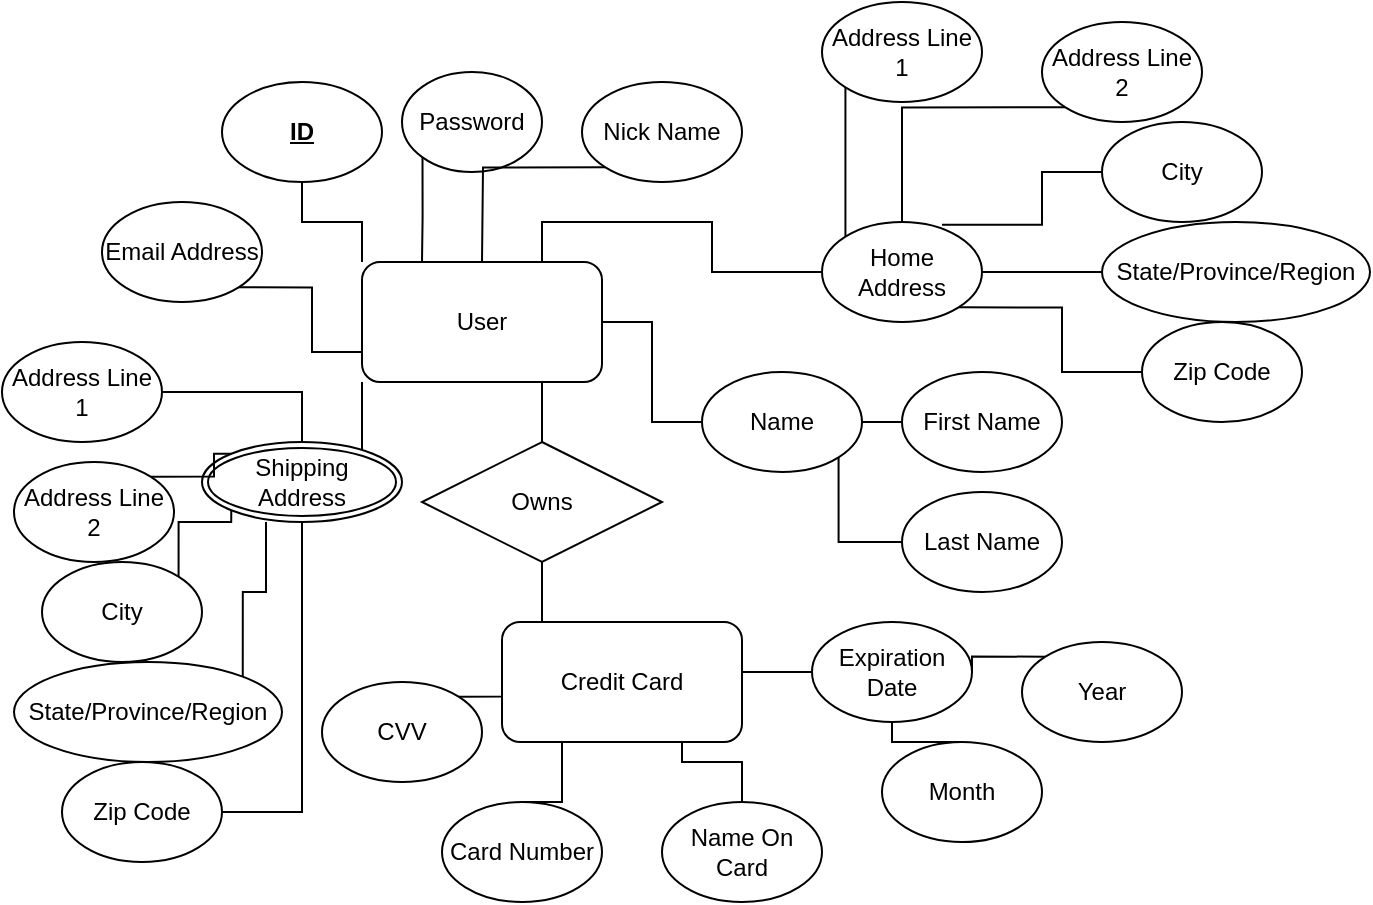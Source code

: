 <mxfile version="13.7.3" type="device"><diagram id="hPJeiFD6qhoixdPUMRf-" name="Page-1"><mxGraphModel dx="782" dy="437" grid="1" gridSize="10" guides="1" tooltips="1" connect="1" arrows="1" fold="1" page="1" pageScale="1" pageWidth="850" pageHeight="1100" math="0" shadow="0"><root><mxCell id="0"/><mxCell id="1" parent="0"/><mxCell id="uzL8CZZOmL08HXBvIo53-1" value="User" style="rounded=1;whiteSpace=wrap;html=1;" vertex="1" parent="1"><mxGeometry x="190" y="160" width="120" height="60" as="geometry"/></mxCell><mxCell id="uzL8CZZOmL08HXBvIo53-5" style="edgeStyle=orthogonalEdgeStyle;rounded=0;orthogonalLoop=1;jettySize=auto;html=1;exitX=0;exitY=0.5;exitDx=0;exitDy=0;strokeColor=none;" edge="1" parent="1" source="uzL8CZZOmL08HXBvIo53-4" target="uzL8CZZOmL08HXBvIo53-1"><mxGeometry relative="1" as="geometry"/></mxCell><mxCell id="uzL8CZZOmL08HXBvIo53-6" style="edgeStyle=orthogonalEdgeStyle;rounded=0;orthogonalLoop=1;jettySize=auto;html=1;strokeColor=none;endArrow=none;endFill=0;" edge="1" parent="1"><mxGeometry relative="1" as="geometry"><mxPoint x="310" y="195" as="targetPoint"/><mxPoint x="310" y="195" as="sourcePoint"/></mxGeometry></mxCell><mxCell id="uzL8CZZOmL08HXBvIo53-58" style="edgeStyle=orthogonalEdgeStyle;rounded=0;orthogonalLoop=1;jettySize=auto;html=1;exitX=0.5;exitY=1;exitDx=0;exitDy=0;entryX=0;entryY=0;entryDx=0;entryDy=0;endArrow=none;endFill=0;" edge="1" parent="1" source="uzL8CZZOmL08HXBvIo53-3" target="uzL8CZZOmL08HXBvIo53-1"><mxGeometry relative="1" as="geometry"/></mxCell><mxCell id="uzL8CZZOmL08HXBvIo53-3" value="&lt;b&gt;&lt;u&gt;ID&lt;/u&gt;&lt;/b&gt;" style="ellipse;whiteSpace=wrap;html=1;" vertex="1" parent="1"><mxGeometry x="120" y="70" width="80" height="50" as="geometry"/></mxCell><mxCell id="uzL8CZZOmL08HXBvIo53-59" style="edgeStyle=orthogonalEdgeStyle;rounded=0;orthogonalLoop=1;jettySize=auto;html=1;exitX=0;exitY=1;exitDx=0;exitDy=0;entryX=0.25;entryY=0;entryDx=0;entryDy=0;endArrow=none;endFill=0;" edge="1" parent="1" source="uzL8CZZOmL08HXBvIo53-4" target="uzL8CZZOmL08HXBvIo53-1"><mxGeometry relative="1" as="geometry"/></mxCell><mxCell id="uzL8CZZOmL08HXBvIo53-4" value="Password" style="ellipse;whiteSpace=wrap;html=1;" vertex="1" parent="1"><mxGeometry x="210" y="65" width="70" height="50" as="geometry"/></mxCell><mxCell id="uzL8CZZOmL08HXBvIo53-8" style="edgeStyle=orthogonalEdgeStyle;rounded=0;orthogonalLoop=1;jettySize=auto;html=1;exitX=0;exitY=0.5;exitDx=0;exitDy=0;strokeColor=none;" edge="1" parent="1" source="uzL8CZZOmL08HXBvIo53-26" target="uzL8CZZOmL08HXBvIo53-4"><mxGeometry relative="1" as="geometry"><mxPoint x="350" y="145" as="sourcePoint"/><mxPoint x="310" y="190" as="targetPoint"/><Array as="points"><mxPoint x="330" y="145"/><mxPoint x="330" y="220"/><mxPoint x="365" y="220"/></Array></mxGeometry></mxCell><mxCell id="uzL8CZZOmL08HXBvIo53-62" style="edgeStyle=orthogonalEdgeStyle;rounded=0;orthogonalLoop=1;jettySize=auto;html=1;exitX=0;exitY=0.5;exitDx=0;exitDy=0;entryX=1;entryY=0.5;entryDx=0;entryDy=0;endArrow=none;endFill=0;" edge="1" parent="1" source="uzL8CZZOmL08HXBvIo53-12" target="uzL8CZZOmL08HXBvIo53-1"><mxGeometry relative="1" as="geometry"/></mxCell><mxCell id="uzL8CZZOmL08HXBvIo53-12" value="Name" style="ellipse;whiteSpace=wrap;html=1;" vertex="1" parent="1"><mxGeometry x="360" y="215" width="80" height="50" as="geometry"/></mxCell><mxCell id="uzL8CZZOmL08HXBvIo53-15" style="edgeStyle=orthogonalEdgeStyle;rounded=0;orthogonalLoop=1;jettySize=auto;html=1;endArrow=none;endFill=0;" edge="1" parent="1" source="uzL8CZZOmL08HXBvIo53-13" target="uzL8CZZOmL08HXBvIo53-12"><mxGeometry relative="1" as="geometry"/></mxCell><mxCell id="uzL8CZZOmL08HXBvIo53-13" value="First Name" style="ellipse;whiteSpace=wrap;html=1;" vertex="1" parent="1"><mxGeometry x="460" y="215" width="80" height="50" as="geometry"/></mxCell><mxCell id="uzL8CZZOmL08HXBvIo53-16" style="edgeStyle=orthogonalEdgeStyle;rounded=0;orthogonalLoop=1;jettySize=auto;html=1;exitX=0;exitY=0.5;exitDx=0;exitDy=0;entryX=1;entryY=1;entryDx=0;entryDy=0;endArrow=none;endFill=0;" edge="1" parent="1" source="uzL8CZZOmL08HXBvIo53-14" target="uzL8CZZOmL08HXBvIo53-12"><mxGeometry relative="1" as="geometry"/></mxCell><mxCell id="uzL8CZZOmL08HXBvIo53-14" value="Last Name" style="ellipse;whiteSpace=wrap;html=1;" vertex="1" parent="1"><mxGeometry x="460" y="275" width="80" height="50" as="geometry"/></mxCell><mxCell id="uzL8CZZOmL08HXBvIo53-55" style="edgeStyle=orthogonalEdgeStyle;rounded=0;orthogonalLoop=1;jettySize=auto;html=1;exitX=1;exitY=1;exitDx=0;exitDy=0;entryX=0;entryY=0.75;entryDx=0;entryDy=0;endArrow=none;endFill=0;" edge="1" parent="1" source="uzL8CZZOmL08HXBvIo53-19" target="uzL8CZZOmL08HXBvIo53-1"><mxGeometry relative="1" as="geometry"/></mxCell><mxCell id="uzL8CZZOmL08HXBvIo53-19" value="Email Address" style="ellipse;whiteSpace=wrap;html=1;" vertex="1" parent="1"><mxGeometry x="60" y="130" width="80" height="50" as="geometry"/></mxCell><mxCell id="uzL8CZZOmL08HXBvIo53-61" style="edgeStyle=orthogonalEdgeStyle;rounded=0;orthogonalLoop=1;jettySize=auto;html=1;exitX=0;exitY=0.5;exitDx=0;exitDy=0;entryX=0.75;entryY=0;entryDx=0;entryDy=0;endArrow=none;endFill=0;" edge="1" parent="1" source="uzL8CZZOmL08HXBvIo53-20" target="uzL8CZZOmL08HXBvIo53-1"><mxGeometry relative="1" as="geometry"/></mxCell><mxCell id="uzL8CZZOmL08HXBvIo53-20" value="Home Address" style="ellipse;whiteSpace=wrap;html=1;" vertex="1" parent="1"><mxGeometry x="420" y="140" width="80" height="50" as="geometry"/></mxCell><mxCell id="uzL8CZZOmL08HXBvIo53-39" style="edgeStyle=orthogonalEdgeStyle;rounded=0;orthogonalLoop=1;jettySize=auto;html=1;exitX=0;exitY=0.5;exitDx=0;exitDy=0;entryX=0.75;entryY=0.027;entryDx=0;entryDy=0;entryPerimeter=0;endArrow=none;endFill=0;" edge="1" parent="1" source="uzL8CZZOmL08HXBvIo53-21" target="uzL8CZZOmL08HXBvIo53-20"><mxGeometry relative="1" as="geometry"/></mxCell><mxCell id="uzL8CZZOmL08HXBvIo53-21" value="City&lt;span style=&quot;color: rgba(0 , 0 , 0 , 0) ; font-family: monospace ; font-size: 0px&quot;&gt;%3CmxGraphModel%3E%3Croot%3E%3CmxCell%20id%3D%220%22%2F%3E%3CmxCell%20id%3D%221%22%20parent%3D%220%22%2F%3E%3CmxCell%20id%3D%222%22%20value%3D%22ID%22%20style%3D%22ellipse%3BwhiteSpace%3Dwrap%3Bhtml%3D1%3B%22%20vertex%3D%221%22%20parent%3D%221%22%3E%3CmxGeometry%20x%3D%22380%22%20y%3D%2280%22%20width%3D%2280%22%20height%3D%2250%22%20as%3D%22geometry%22%2F%3E%3C%2FmxCell%3E%3C%2Froot%3E%3C%2FmxGraphModel%3E&lt;/span&gt;&lt;span style=&quot;color: rgba(0 , 0 , 0 , 0) ; font-family: monospace ; font-size: 0px&quot;&gt;%3CmxGraphModel%3E%3Croot%3E%3CmxCell%20id%3D%220%22%2F%3E%3CmxCell%20id%3D%221%22%20parent%3D%220%22%2F%3E%3CmxCell%20id%3D%222%22%20value%3D%22ID%22%20style%3D%22ellipse%3BwhiteSpace%3Dwrap%3Bhtml%3D1%3B%22%20vertex%3D%221%22%20parent%3D%221%22%3E%3CmxGeometry%20x%3D%22380%22%20y%3D%2280%22%20width%3D%2280%22%20height%3D%2250%22%20as%3D%22geometry%22%2F%3E%3C%2FmxCell%3E%3C%2Froot%3E%3C%2FmxGraphModel%3E&lt;/span&gt;" style="ellipse;whiteSpace=wrap;html=1;" vertex="1" parent="1"><mxGeometry x="560" y="90" width="80" height="50" as="geometry"/></mxCell><mxCell id="uzL8CZZOmL08HXBvIo53-40" value="" style="edgeStyle=orthogonalEdgeStyle;rounded=0;orthogonalLoop=1;jettySize=auto;html=1;endArrow=none;endFill=0;" edge="1" parent="1" source="uzL8CZZOmL08HXBvIo53-22" target="uzL8CZZOmL08HXBvIo53-20"><mxGeometry relative="1" as="geometry"/></mxCell><mxCell id="uzL8CZZOmL08HXBvIo53-22" value="State/Province/Region" style="ellipse;whiteSpace=wrap;html=1;" vertex="1" parent="1"><mxGeometry x="560" y="140" width="134" height="50" as="geometry"/></mxCell><mxCell id="uzL8CZZOmL08HXBvIo53-41" style="edgeStyle=orthogonalEdgeStyle;rounded=0;orthogonalLoop=1;jettySize=auto;html=1;exitX=0;exitY=0.5;exitDx=0;exitDy=0;entryX=1;entryY=1;entryDx=0;entryDy=0;endArrow=none;endFill=0;" edge="1" parent="1" source="uzL8CZZOmL08HXBvIo53-23" target="uzL8CZZOmL08HXBvIo53-20"><mxGeometry relative="1" as="geometry"/></mxCell><mxCell id="uzL8CZZOmL08HXBvIo53-23" value="Zip Code" style="ellipse;whiteSpace=wrap;html=1;" vertex="1" parent="1"><mxGeometry x="580" y="190" width="80" height="50" as="geometry"/></mxCell><mxCell id="uzL8CZZOmL08HXBvIo53-37" style="edgeStyle=orthogonalEdgeStyle;rounded=0;orthogonalLoop=1;jettySize=auto;html=1;exitX=0;exitY=1;exitDx=0;exitDy=0;entryX=0;entryY=0;entryDx=0;entryDy=0;endArrow=none;endFill=0;" edge="1" parent="1" source="uzL8CZZOmL08HXBvIo53-24" target="uzL8CZZOmL08HXBvIo53-20"><mxGeometry relative="1" as="geometry"/></mxCell><mxCell id="uzL8CZZOmL08HXBvIo53-24" value="Address Line 1" style="ellipse;whiteSpace=wrap;html=1;" vertex="1" parent="1"><mxGeometry x="420" y="30" width="80" height="50" as="geometry"/></mxCell><mxCell id="uzL8CZZOmL08HXBvIo53-38" style="edgeStyle=orthogonalEdgeStyle;rounded=0;orthogonalLoop=1;jettySize=auto;html=1;exitX=0;exitY=1;exitDx=0;exitDy=0;entryX=0.5;entryY=0;entryDx=0;entryDy=0;endArrow=none;endFill=0;" edge="1" parent="1" source="uzL8CZZOmL08HXBvIo53-25" target="uzL8CZZOmL08HXBvIo53-20"><mxGeometry relative="1" as="geometry"/></mxCell><mxCell id="uzL8CZZOmL08HXBvIo53-25" value="Address Line 2" style="ellipse;whiteSpace=wrap;html=1;" vertex="1" parent="1"><mxGeometry x="530" y="40" width="80" height="50" as="geometry"/></mxCell><mxCell id="uzL8CZZOmL08HXBvIo53-71" style="edgeStyle=orthogonalEdgeStyle;rounded=0;orthogonalLoop=1;jettySize=auto;html=1;exitX=0.25;exitY=0;exitDx=0;exitDy=0;entryX=0.5;entryY=1;entryDx=0;entryDy=0;endArrow=none;endFill=0;" edge="1" parent="1" source="uzL8CZZOmL08HXBvIo53-27" target="uzL8CZZOmL08HXBvIo53-47"><mxGeometry relative="1" as="geometry"/></mxCell><mxCell id="uzL8CZZOmL08HXBvIo53-27" value="Credit Card" style="rounded=1;whiteSpace=wrap;html=1;" vertex="1" parent="1"><mxGeometry x="260" y="340" width="120" height="60" as="geometry"/></mxCell><mxCell id="uzL8CZZOmL08HXBvIo53-68" style="edgeStyle=orthogonalEdgeStyle;rounded=0;orthogonalLoop=1;jettySize=auto;html=1;exitX=0.5;exitY=0;exitDx=0;exitDy=0;entryX=0.25;entryY=1;entryDx=0;entryDy=0;endArrow=none;endFill=0;" edge="1" parent="1" source="uzL8CZZOmL08HXBvIo53-28" target="uzL8CZZOmL08HXBvIo53-27"><mxGeometry relative="1" as="geometry"/></mxCell><mxCell id="uzL8CZZOmL08HXBvIo53-28" value="Card Number" style="ellipse;whiteSpace=wrap;html=1;" vertex="1" parent="1"><mxGeometry x="230" y="430" width="80" height="50" as="geometry"/></mxCell><mxCell id="uzL8CZZOmL08HXBvIo53-70" style="edgeStyle=orthogonalEdgeStyle;rounded=0;orthogonalLoop=1;jettySize=auto;html=1;exitX=0.5;exitY=0;exitDx=0;exitDy=0;entryX=0.75;entryY=1;entryDx=0;entryDy=0;endArrow=none;endFill=0;" edge="1" parent="1" source="uzL8CZZOmL08HXBvIo53-31" target="uzL8CZZOmL08HXBvIo53-27"><mxGeometry relative="1" as="geometry"/></mxCell><mxCell id="uzL8CZZOmL08HXBvIo53-31" value="Name On Card" style="ellipse;whiteSpace=wrap;html=1;" vertex="1" parent="1"><mxGeometry x="340" y="430" width="80" height="50" as="geometry"/></mxCell><mxCell id="uzL8CZZOmL08HXBvIo53-69" style="edgeStyle=orthogonalEdgeStyle;rounded=0;orthogonalLoop=1;jettySize=auto;html=1;exitX=0;exitY=0.5;exitDx=0;exitDy=0;entryX=1;entryY=0.5;entryDx=0;entryDy=0;endArrow=none;endFill=0;" edge="1" parent="1" source="uzL8CZZOmL08HXBvIo53-32" target="uzL8CZZOmL08HXBvIo53-27"><mxGeometry relative="1" as="geometry"/></mxCell><mxCell id="uzL8CZZOmL08HXBvIo53-32" value="Expiration Date" style="ellipse;whiteSpace=wrap;html=1;" vertex="1" parent="1"><mxGeometry x="415" y="340" width="80" height="50" as="geometry"/></mxCell><mxCell id="uzL8CZZOmL08HXBvIo53-63" style="edgeStyle=orthogonalEdgeStyle;rounded=0;orthogonalLoop=1;jettySize=auto;html=1;exitX=0.5;exitY=0;exitDx=0;exitDy=0;entryX=0.5;entryY=1;entryDx=0;entryDy=0;endArrow=none;endFill=0;" edge="1" parent="1" source="uzL8CZZOmL08HXBvIo53-33" target="uzL8CZZOmL08HXBvIo53-32"><mxGeometry relative="1" as="geometry"/></mxCell><mxCell id="uzL8CZZOmL08HXBvIo53-33" value="Month" style="ellipse;whiteSpace=wrap;html=1;" vertex="1" parent="1"><mxGeometry x="450" y="400" width="80" height="50" as="geometry"/></mxCell><mxCell id="uzL8CZZOmL08HXBvIo53-64" style="edgeStyle=orthogonalEdgeStyle;rounded=0;orthogonalLoop=1;jettySize=auto;html=1;exitX=0;exitY=0;exitDx=0;exitDy=0;entryX=1;entryY=0.5;entryDx=0;entryDy=0;endArrow=none;endFill=0;" edge="1" parent="1" source="uzL8CZZOmL08HXBvIo53-34" target="uzL8CZZOmL08HXBvIo53-32"><mxGeometry relative="1" as="geometry"/></mxCell><mxCell id="uzL8CZZOmL08HXBvIo53-34" value="Year" style="ellipse;whiteSpace=wrap;html=1;" vertex="1" parent="1"><mxGeometry x="520" y="350" width="80" height="50" as="geometry"/></mxCell><mxCell id="uzL8CZZOmL08HXBvIo53-60" style="edgeStyle=orthogonalEdgeStyle;rounded=0;orthogonalLoop=1;jettySize=auto;html=1;exitX=0;exitY=1;exitDx=0;exitDy=0;endArrow=none;endFill=0;" edge="1" parent="1" source="uzL8CZZOmL08HXBvIo53-26"><mxGeometry relative="1" as="geometry"><mxPoint x="250" y="160" as="targetPoint"/></mxGeometry></mxCell><mxCell id="uzL8CZZOmL08HXBvIo53-26" value="Nick Name" style="ellipse;whiteSpace=wrap;html=1;" vertex="1" parent="1"><mxGeometry x="300" y="70" width="80" height="50" as="geometry"/></mxCell><mxCell id="uzL8CZZOmL08HXBvIo53-35" style="edgeStyle=orthogonalEdgeStyle;rounded=0;orthogonalLoop=1;jettySize=auto;html=1;exitX=0;exitY=0.5;exitDx=0;exitDy=0;strokeColor=none;" edge="1" parent="1" source="uzL8CZZOmL08HXBvIo53-3" target="uzL8CZZOmL08HXBvIo53-26"><mxGeometry relative="1" as="geometry"><mxPoint x="120" y="95" as="sourcePoint"/><mxPoint x="280" y="90" as="targetPoint"/><Array as="points"/></mxGeometry></mxCell><mxCell id="uzL8CZZOmL08HXBvIo53-57" style="edgeStyle=orthogonalEdgeStyle;rounded=0;orthogonalLoop=1;jettySize=auto;html=1;exitX=1;exitY=0;exitDx=0;exitDy=0;entryX=0;entryY=1;entryDx=0;entryDy=0;endArrow=none;endFill=0;" edge="1" parent="1" source="uzL8CZZOmL08HXBvIo53-36" target="uzL8CZZOmL08HXBvIo53-1"><mxGeometry relative="1" as="geometry"/></mxCell><mxCell id="uzL8CZZOmL08HXBvIo53-36" value="Shipping Address" style="ellipse;shape=doubleEllipse;margin=3;whiteSpace=wrap;html=1;align=center;" vertex="1" parent="1"><mxGeometry x="110" y="250" width="100" height="40" as="geometry"/></mxCell><mxCell id="uzL8CZZOmL08HXBvIo53-52" style="edgeStyle=orthogonalEdgeStyle;rounded=0;orthogonalLoop=1;jettySize=auto;html=1;exitX=1;exitY=0;exitDx=0;exitDy=0;entryX=0;entryY=1;entryDx=0;entryDy=0;endArrow=none;endFill=0;" edge="1" parent="1" source="uzL8CZZOmL08HXBvIo53-42" target="uzL8CZZOmL08HXBvIo53-36"><mxGeometry relative="1" as="geometry"/></mxCell><mxCell id="uzL8CZZOmL08HXBvIo53-42" value="City&lt;span style=&quot;color: rgba(0 , 0 , 0 , 0) ; font-family: monospace ; font-size: 0px&quot;&gt;%3CmxGraphModel%3E%3Croot%3E%3CmxCell%20id%3D%220%22%2F%3E%3CmxCell%20id%3D%221%22%20parent%3D%220%22%2F%3E%3CmxCell%20id%3D%222%22%20value%3D%22ID%22%20style%3D%22ellipse%3BwhiteSpace%3Dwrap%3Bhtml%3D1%3B%22%20vertex%3D%221%22%20parent%3D%221%22%3E%3CmxGeometry%20x%3D%22380%22%20y%3D%2280%22%20width%3D%2280%22%20height%3D%2250%22%20as%3D%22geometry%22%2F%3E%3C%2FmxCell%3E%3C%2Froot%3E%3C%2FmxGraphModel%3E&lt;/span&gt;&lt;span style=&quot;color: rgba(0 , 0 , 0 , 0) ; font-family: monospace ; font-size: 0px&quot;&gt;%3CmxGraphModel%3E%3Croot%3E%3CmxCell%20id%3D%220%22%2F%3E%3CmxCell%20id%3D%221%22%20parent%3D%220%22%2F%3E%3CmxCell%20id%3D%222%22%20value%3D%22ID%22%20style%3D%22ellipse%3BwhiteSpace%3Dwrap%3Bhtml%3D1%3B%22%20vertex%3D%221%22%20parent%3D%221%22%3E%3CmxGeometry%20x%3D%22380%22%20y%3D%2280%22%20width%3D%2280%22%20height%3D%2250%22%20as%3D%22geometry%22%2F%3E%3C%2FmxCell%3E%3C%2Froot%3E%3C%2FmxGraphModel%3E&lt;/span&gt;" style="ellipse;whiteSpace=wrap;html=1;" vertex="1" parent="1"><mxGeometry x="30" y="310" width="80" height="50" as="geometry"/></mxCell><mxCell id="uzL8CZZOmL08HXBvIo53-53" style="edgeStyle=orthogonalEdgeStyle;rounded=0;orthogonalLoop=1;jettySize=auto;html=1;exitX=1;exitY=0;exitDx=0;exitDy=0;entryX=0.32;entryY=1;entryDx=0;entryDy=0;entryPerimeter=0;endArrow=none;endFill=0;" edge="1" parent="1" source="uzL8CZZOmL08HXBvIo53-43" target="uzL8CZZOmL08HXBvIo53-36"><mxGeometry relative="1" as="geometry"/></mxCell><mxCell id="uzL8CZZOmL08HXBvIo53-43" value="State/Province/Region" style="ellipse;whiteSpace=wrap;html=1;" vertex="1" parent="1"><mxGeometry x="16" y="360" width="134" height="50" as="geometry"/></mxCell><mxCell id="uzL8CZZOmL08HXBvIo53-54" style="edgeStyle=orthogonalEdgeStyle;rounded=0;orthogonalLoop=1;jettySize=auto;html=1;exitX=1;exitY=0.5;exitDx=0;exitDy=0;entryX=0.5;entryY=1;entryDx=0;entryDy=0;endArrow=none;endFill=0;" edge="1" parent="1" source="uzL8CZZOmL08HXBvIo53-44" target="uzL8CZZOmL08HXBvIo53-36"><mxGeometry relative="1" as="geometry"/></mxCell><mxCell id="uzL8CZZOmL08HXBvIo53-44" value="Zip Code" style="ellipse;whiteSpace=wrap;html=1;" vertex="1" parent="1"><mxGeometry x="40" y="410" width="80" height="50" as="geometry"/></mxCell><mxCell id="uzL8CZZOmL08HXBvIo53-51" style="edgeStyle=orthogonalEdgeStyle;rounded=0;orthogonalLoop=1;jettySize=auto;html=1;exitX=1;exitY=0;exitDx=0;exitDy=0;entryX=0;entryY=0;entryDx=0;entryDy=0;endArrow=none;endFill=0;" edge="1" parent="1" source="uzL8CZZOmL08HXBvIo53-45" target="uzL8CZZOmL08HXBvIo53-36"><mxGeometry relative="1" as="geometry"/></mxCell><mxCell id="uzL8CZZOmL08HXBvIo53-45" value="Address Line 2" style="ellipse;whiteSpace=wrap;html=1;" vertex="1" parent="1"><mxGeometry x="16" y="260" width="80" height="50" as="geometry"/></mxCell><mxCell id="uzL8CZZOmL08HXBvIo53-48" style="edgeStyle=orthogonalEdgeStyle;rounded=0;orthogonalLoop=1;jettySize=auto;html=1;exitX=1;exitY=0.5;exitDx=0;exitDy=0;entryX=0.5;entryY=0;entryDx=0;entryDy=0;endArrow=none;endFill=0;" edge="1" parent="1" source="uzL8CZZOmL08HXBvIo53-46" target="uzL8CZZOmL08HXBvIo53-36"><mxGeometry relative="1" as="geometry"/></mxCell><mxCell id="uzL8CZZOmL08HXBvIo53-46" value="Address Line 1" style="ellipse;whiteSpace=wrap;html=1;" vertex="1" parent="1"><mxGeometry x="10" y="200" width="80" height="50" as="geometry"/></mxCell><mxCell id="uzL8CZZOmL08HXBvIo53-72" style="edgeStyle=orthogonalEdgeStyle;rounded=0;orthogonalLoop=1;jettySize=auto;html=1;exitX=0.5;exitY=0;exitDx=0;exitDy=0;entryX=0.75;entryY=1;entryDx=0;entryDy=0;endArrow=none;endFill=0;" edge="1" parent="1" source="uzL8CZZOmL08HXBvIo53-47" target="uzL8CZZOmL08HXBvIo53-1"><mxGeometry relative="1" as="geometry"/></mxCell><mxCell id="uzL8CZZOmL08HXBvIo53-47" value="Owns" style="shape=rhombus;perimeter=rhombusPerimeter;whiteSpace=wrap;html=1;align=center;" vertex="1" parent="1"><mxGeometry x="220" y="250" width="120" height="60" as="geometry"/></mxCell><mxCell id="uzL8CZZOmL08HXBvIo53-67" style="edgeStyle=orthogonalEdgeStyle;rounded=0;orthogonalLoop=1;jettySize=auto;html=1;exitX=1;exitY=0;exitDx=0;exitDy=0;entryX=0;entryY=0.5;entryDx=0;entryDy=0;endArrow=none;endFill=0;" edge="1" parent="1" source="uzL8CZZOmL08HXBvIo53-65" target="uzL8CZZOmL08HXBvIo53-27"><mxGeometry relative="1" as="geometry"/></mxCell><mxCell id="uzL8CZZOmL08HXBvIo53-65" value="CVV" style="ellipse;whiteSpace=wrap;html=1;" vertex="1" parent="1"><mxGeometry x="170" y="370" width="80" height="50" as="geometry"/></mxCell></root></mxGraphModel></diagram></mxfile>